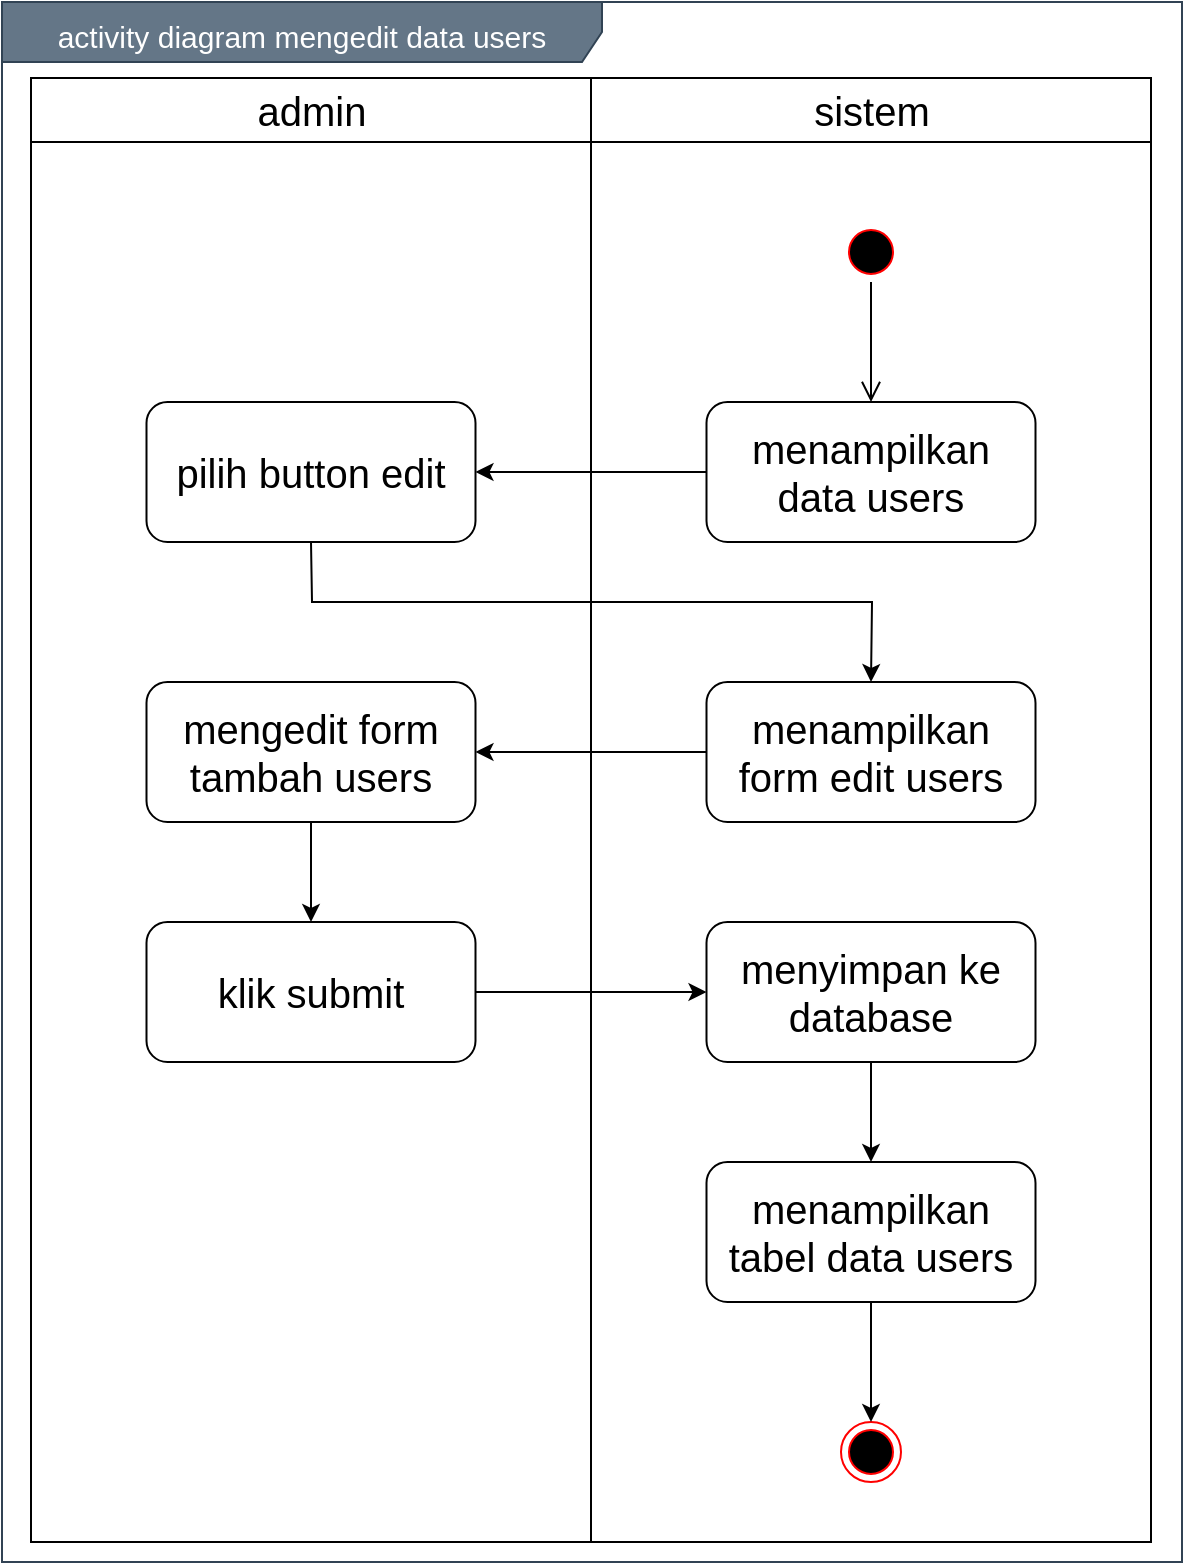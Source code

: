 <mxfile version="14.9.6" type="device"><diagram id="7VYLpBaxSWT3QkJwVwlQ" name="Page-1"><mxGraphModel dx="1019" dy="555" grid="1" gridSize="10" guides="1" tooltips="1" connect="1" arrows="1" fold="1" page="1" pageScale="1" pageWidth="850" pageHeight="1100" math="0" shadow="0"><root><mxCell id="0"/><mxCell id="1" parent="0"/><mxCell id="OjRQ7MqNsw4w7F7p0QGY-1" value="&lt;font style=&quot;font-size: 15px&quot;&gt;activity diagram mengedit data users&lt;/font&gt;" style="shape=umlFrame;whiteSpace=wrap;html=1;fontSize=20;align=center;width=300;height=30;fillColor=#647687;strokeColor=#314354;fontColor=#ffffff;" vertex="1" parent="1"><mxGeometry x="150" y="90" width="590" height="780" as="geometry"/></mxCell><mxCell id="OjRQ7MqNsw4w7F7p0QGY-2" value="admin" style="swimlane;whiteSpace=wrap;fontSize=20;fontStyle=0;startSize=32;" vertex="1" parent="1"><mxGeometry x="164.5" y="128" width="280" height="732" as="geometry"/></mxCell><mxCell id="OjRQ7MqNsw4w7F7p0QGY-3" value="" style="ellipse;html=1;shape=startState;fillColor=#000000;strokeColor=#ff0000;" vertex="1" parent="OjRQ7MqNsw4w7F7p0QGY-2"><mxGeometry x="405" y="72" width="30" height="30" as="geometry"/></mxCell><mxCell id="OjRQ7MqNsw4w7F7p0QGY-4" value="sistem" style="swimlane;whiteSpace=wrap;fontSize=20;fontStyle=0;startSize=32;" vertex="1" parent="1"><mxGeometry x="444.5" y="128" width="280" height="732" as="geometry"/></mxCell><mxCell id="OjRQ7MqNsw4w7F7p0QGY-5" value="menampilkan form edit users" style="rounded=1;whiteSpace=wrap;html=1;fontSize=20;align=center;" vertex="1" parent="OjRQ7MqNsw4w7F7p0QGY-4"><mxGeometry x="57.75" y="302" width="164.5" height="70" as="geometry"/></mxCell><mxCell id="OjRQ7MqNsw4w7F7p0QGY-6" value="menampilkan data users" style="rounded=1;whiteSpace=wrap;html=1;fontSize=20;align=center;" vertex="1" parent="1"><mxGeometry x="502.25" y="290" width="164.5" height="70" as="geometry"/></mxCell><mxCell id="OjRQ7MqNsw4w7F7p0QGY-7" value="" style="edgeStyle=orthogonalEdgeStyle;html=1;verticalAlign=bottom;endArrow=open;endSize=8;entryX=0.5;entryY=0;entryDx=0;entryDy=0;" edge="1" parent="1" source="OjRQ7MqNsw4w7F7p0QGY-3" target="OjRQ7MqNsw4w7F7p0QGY-6"><mxGeometry relative="1" as="geometry"><mxPoint x="584.5" y="290" as="targetPoint"/></mxGeometry></mxCell><mxCell id="OjRQ7MqNsw4w7F7p0QGY-8" value="pilih button edit" style="rounded=1;whiteSpace=wrap;html=1;fontSize=20;align=center;" vertex="1" parent="1"><mxGeometry x="222.25" y="290" width="164.5" height="70" as="geometry"/></mxCell><mxCell id="OjRQ7MqNsw4w7F7p0QGY-9" value="mengedit form tambah users" style="rounded=1;whiteSpace=wrap;html=1;fontSize=20;align=center;" vertex="1" parent="1"><mxGeometry x="222.25" y="430" width="164.5" height="70" as="geometry"/></mxCell><mxCell id="OjRQ7MqNsw4w7F7p0QGY-10" value="" style="endArrow=classic;html=1;entryX=1;entryY=0.5;entryDx=0;entryDy=0;exitX=0;exitY=0.5;exitDx=0;exitDy=0;" edge="1" parent="1" source="OjRQ7MqNsw4w7F7p0QGY-6" target="OjRQ7MqNsw4w7F7p0QGY-8"><mxGeometry width="50" height="50" relative="1" as="geometry"><mxPoint x="460" y="370" as="sourcePoint"/><mxPoint x="380" y="330" as="targetPoint"/></mxGeometry></mxCell><mxCell id="OjRQ7MqNsw4w7F7p0QGY-11" value="" style="endArrow=classic;html=1;entryX=0.5;entryY=0;entryDx=0;entryDy=0;exitX=0.5;exitY=1;exitDx=0;exitDy=0;rounded=0;" edge="1" parent="1" source="OjRQ7MqNsw4w7F7p0QGY-8" target="OjRQ7MqNsw4w7F7p0QGY-5"><mxGeometry width="50" height="50" relative="1" as="geometry"><mxPoint x="396.75" y="475" as="sourcePoint"/><mxPoint x="512.25" y="475" as="targetPoint"/><Array as="points"><mxPoint x="305" y="390"/><mxPoint x="585" y="390"/></Array></mxGeometry></mxCell><mxCell id="OjRQ7MqNsw4w7F7p0QGY-12" value="klik submit" style="rounded=1;whiteSpace=wrap;html=1;fontSize=20;align=center;" vertex="1" parent="1"><mxGeometry x="222.25" y="550" width="164.5" height="70" as="geometry"/></mxCell><mxCell id="OjRQ7MqNsw4w7F7p0QGY-13" value="" style="ellipse;html=1;shape=endState;fillColor=#000000;strokeColor=#ff0000;" vertex="1" parent="1"><mxGeometry x="569.5" y="800" width="30" height="30" as="geometry"/></mxCell><mxCell id="OjRQ7MqNsw4w7F7p0QGY-14" value="menyimpan ke database" style="rounded=1;whiteSpace=wrap;html=1;fontSize=20;align=center;" vertex="1" parent="1"><mxGeometry x="502.25" y="550" width="164.5" height="70" as="geometry"/></mxCell><mxCell id="OjRQ7MqNsw4w7F7p0QGY-15" value="menampilkan tabel data users" style="rounded=1;whiteSpace=wrap;html=1;fontSize=20;align=center;" vertex="1" parent="1"><mxGeometry x="502.25" y="670" width="164.5" height="70" as="geometry"/></mxCell><mxCell id="OjRQ7MqNsw4w7F7p0QGY-16" value="" style="endArrow=classic;html=1;entryX=1;entryY=0.5;entryDx=0;entryDy=0;exitX=0;exitY=0.5;exitDx=0;exitDy=0;" edge="1" parent="1" source="OjRQ7MqNsw4w7F7p0QGY-5" target="OjRQ7MqNsw4w7F7p0QGY-9"><mxGeometry width="50" height="50" relative="1" as="geometry"><mxPoint x="400" y="520" as="sourcePoint"/><mxPoint x="450" y="470" as="targetPoint"/></mxGeometry></mxCell><mxCell id="OjRQ7MqNsw4w7F7p0QGY-17" value="" style="endArrow=classic;html=1;entryX=0.5;entryY=0;entryDx=0;entryDy=0;exitX=0.5;exitY=1;exitDx=0;exitDy=0;" edge="1" parent="1" source="OjRQ7MqNsw4w7F7p0QGY-9" target="OjRQ7MqNsw4w7F7p0QGY-12"><mxGeometry width="50" height="50" relative="1" as="geometry"><mxPoint x="512.25" y="475" as="sourcePoint"/><mxPoint x="396.75" y="475" as="targetPoint"/></mxGeometry></mxCell><mxCell id="OjRQ7MqNsw4w7F7p0QGY-18" value="" style="endArrow=classic;html=1;entryX=0;entryY=0.5;entryDx=0;entryDy=0;exitX=1;exitY=0.5;exitDx=0;exitDy=0;" edge="1" parent="1" source="OjRQ7MqNsw4w7F7p0QGY-12" target="OjRQ7MqNsw4w7F7p0QGY-14"><mxGeometry width="50" height="50" relative="1" as="geometry"><mxPoint x="314.5" y="510" as="sourcePoint"/><mxPoint x="314.5" y="560" as="targetPoint"/></mxGeometry></mxCell><mxCell id="OjRQ7MqNsw4w7F7p0QGY-19" value="" style="endArrow=classic;html=1;entryX=0.5;entryY=0;entryDx=0;entryDy=0;exitX=0.5;exitY=1;exitDx=0;exitDy=0;" edge="1" parent="1" source="OjRQ7MqNsw4w7F7p0QGY-14" target="OjRQ7MqNsw4w7F7p0QGY-15"><mxGeometry width="50" height="50" relative="1" as="geometry"><mxPoint x="396.75" y="595" as="sourcePoint"/><mxPoint x="512.25" y="595" as="targetPoint"/></mxGeometry></mxCell><mxCell id="OjRQ7MqNsw4w7F7p0QGY-20" value="" style="endArrow=classic;html=1;entryX=0.5;entryY=0;entryDx=0;entryDy=0;exitX=0.5;exitY=1;exitDx=0;exitDy=0;" edge="1" parent="1" source="OjRQ7MqNsw4w7F7p0QGY-15" target="OjRQ7MqNsw4w7F7p0QGY-13"><mxGeometry width="50" height="50" relative="1" as="geometry"><mxPoint x="594.5" y="630" as="sourcePoint"/><mxPoint x="594.5" y="680" as="targetPoint"/></mxGeometry></mxCell></root></mxGraphModel></diagram></mxfile>